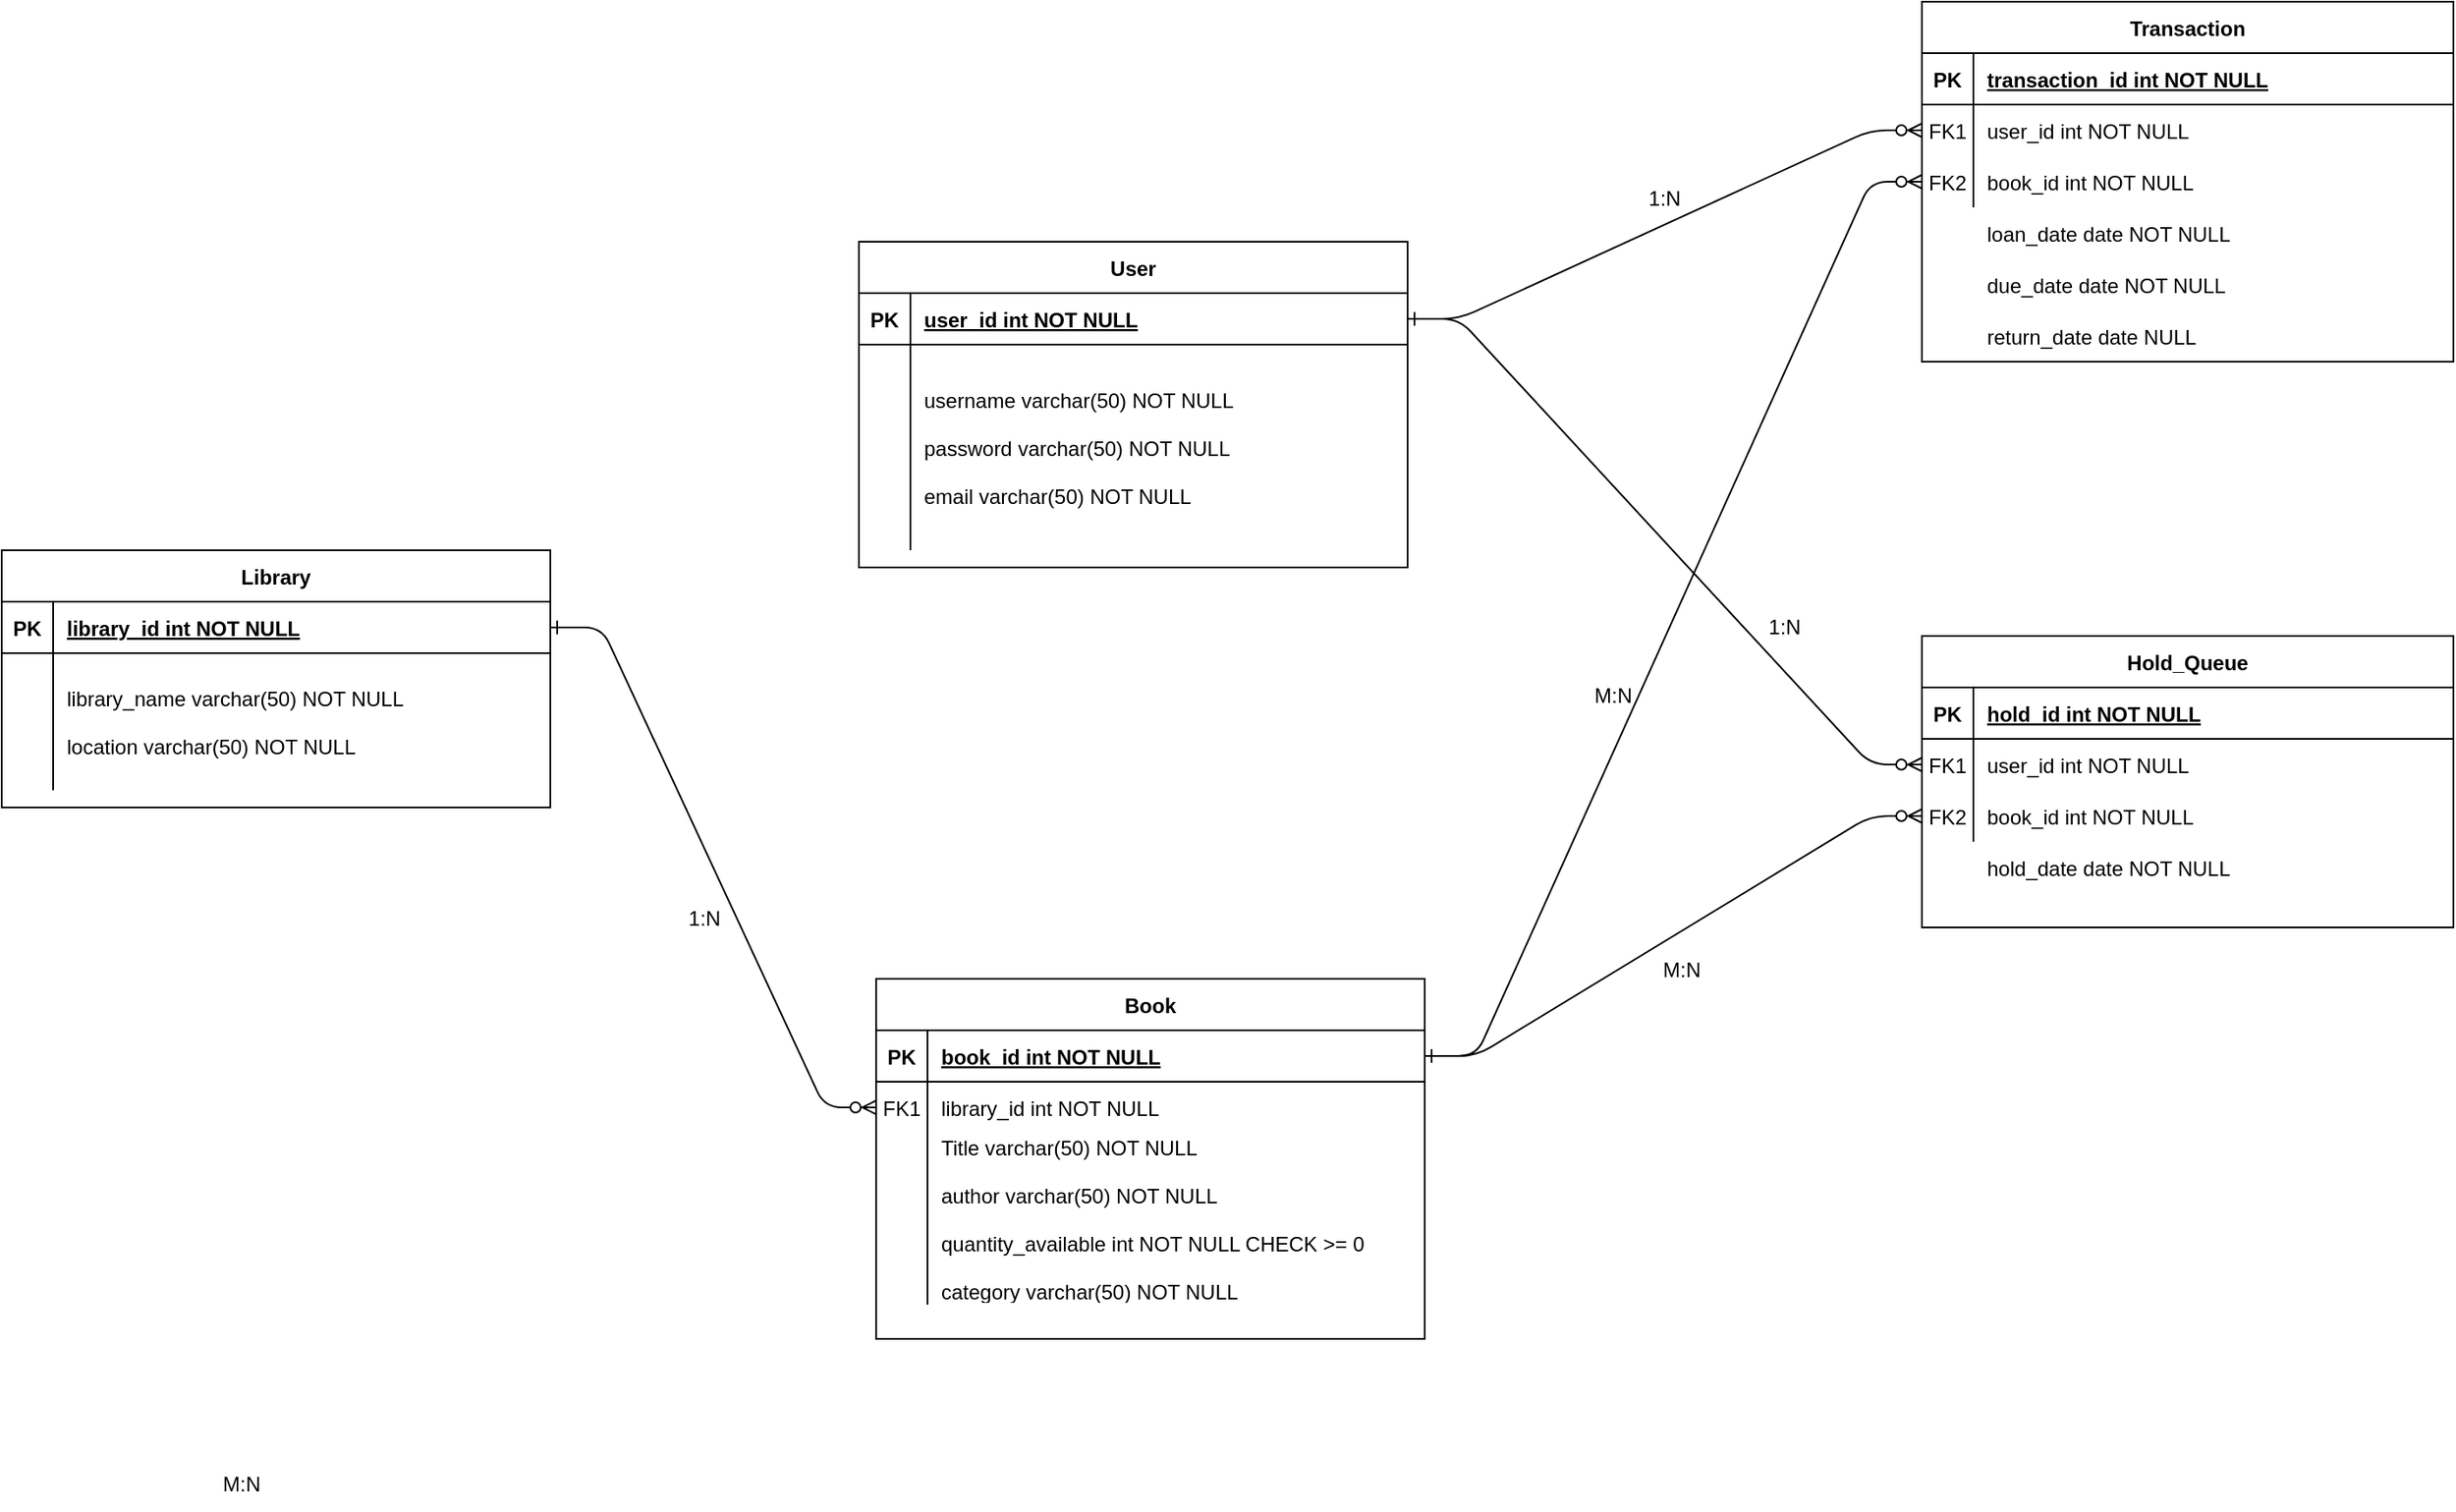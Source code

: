 <mxfile version="22.1.16" type="github">
  <diagram id="R2lEEEUBdFMjLlhIrx00" name="Page-1">
    <mxGraphModel dx="1838" dy="861" grid="1" gridSize="10" guides="1" tooltips="1" connect="1" arrows="1" fold="1" page="0" pageScale="3" pageWidth="827" pageHeight="1169" math="0" shadow="0" extFonts="Permanent Marker^https://fonts.googleapis.com/css?family=Permanent+Marker">
      <root>
        <mxCell id="0" />
        <mxCell id="1" parent="0" />
        <mxCell id="S2vDYrzkPU7GDVE9TdQu-1" value="Library" style="shape=table;startSize=30;container=1;collapsible=1;childLayout=tableLayout;fixedRows=1;rowLines=0;fontStyle=1;align=center;resizeLast=1;" vertex="1" parent="1">
          <mxGeometry y="360" width="320" height="150" as="geometry">
            <mxRectangle x="10" y="280" width="80" height="30" as="alternateBounds" />
          </mxGeometry>
        </mxCell>
        <mxCell id="S2vDYrzkPU7GDVE9TdQu-2" value="" style="shape=partialRectangle;collapsible=0;dropTarget=0;pointerEvents=0;fillColor=none;points=[[0,0.5],[1,0.5]];portConstraint=eastwest;top=0;left=0;right=0;bottom=1;" vertex="1" parent="S2vDYrzkPU7GDVE9TdQu-1">
          <mxGeometry y="30" width="320" height="30" as="geometry" />
        </mxCell>
        <mxCell id="S2vDYrzkPU7GDVE9TdQu-3" value="PK" style="shape=partialRectangle;overflow=hidden;connectable=0;fillColor=none;top=0;left=0;bottom=0;right=0;fontStyle=1;" vertex="1" parent="S2vDYrzkPU7GDVE9TdQu-2">
          <mxGeometry width="30" height="30" as="geometry">
            <mxRectangle width="30" height="30" as="alternateBounds" />
          </mxGeometry>
        </mxCell>
        <mxCell id="S2vDYrzkPU7GDVE9TdQu-4" value="library_id int NOT NULL " style="shape=partialRectangle;overflow=hidden;connectable=0;fillColor=none;top=0;left=0;bottom=0;right=0;align=left;spacingLeft=6;fontStyle=5;" vertex="1" parent="S2vDYrzkPU7GDVE9TdQu-2">
          <mxGeometry x="30" width="290" height="30" as="geometry">
            <mxRectangle width="290" height="30" as="alternateBounds" />
          </mxGeometry>
        </mxCell>
        <mxCell id="S2vDYrzkPU7GDVE9TdQu-5" value="" style="shape=partialRectangle;collapsible=0;dropTarget=0;pointerEvents=0;fillColor=none;points=[[0,0.5],[1,0.5]];portConstraint=eastwest;top=0;left=0;right=0;bottom=0;" vertex="1" parent="S2vDYrzkPU7GDVE9TdQu-1">
          <mxGeometry y="60" width="320" height="80" as="geometry" />
        </mxCell>
        <mxCell id="S2vDYrzkPU7GDVE9TdQu-6" value="" style="shape=partialRectangle;overflow=hidden;connectable=0;fillColor=none;top=0;left=0;bottom=0;right=0;" vertex="1" parent="S2vDYrzkPU7GDVE9TdQu-5">
          <mxGeometry width="30" height="80" as="geometry">
            <mxRectangle width="30" height="80" as="alternateBounds" />
          </mxGeometry>
        </mxCell>
        <mxCell id="S2vDYrzkPU7GDVE9TdQu-7" value="library_name varchar(50) NOT NULL&#xa;&#xa;location varchar(50) NOT NULL" style="shape=partialRectangle;overflow=hidden;connectable=0;fillColor=none;top=0;left=0;bottom=0;right=0;align=left;spacingLeft=6;" vertex="1" parent="S2vDYrzkPU7GDVE9TdQu-5">
          <mxGeometry x="30" width="290" height="80" as="geometry">
            <mxRectangle width="290" height="80" as="alternateBounds" />
          </mxGeometry>
        </mxCell>
        <mxCell id="S2vDYrzkPU7GDVE9TdQu-16" value="User" style="shape=table;startSize=30;container=1;collapsible=1;childLayout=tableLayout;fixedRows=1;rowLines=0;fontStyle=1;align=center;resizeLast=1;" vertex="1" parent="1">
          <mxGeometry x="500" y="180" width="320.0" height="190" as="geometry">
            <mxRectangle x="10" y="420" width="80" height="30" as="alternateBounds" />
          </mxGeometry>
        </mxCell>
        <mxCell id="S2vDYrzkPU7GDVE9TdQu-17" value="" style="shape=partialRectangle;collapsible=0;dropTarget=0;pointerEvents=0;fillColor=none;points=[[0,0.5],[1,0.5]];portConstraint=eastwest;top=0;left=0;right=0;bottom=1;" vertex="1" parent="S2vDYrzkPU7GDVE9TdQu-16">
          <mxGeometry y="30" width="320.0" height="30" as="geometry" />
        </mxCell>
        <mxCell id="S2vDYrzkPU7GDVE9TdQu-18" value="PK" style="shape=partialRectangle;overflow=hidden;connectable=0;fillColor=none;top=0;left=0;bottom=0;right=0;fontStyle=1;" vertex="1" parent="S2vDYrzkPU7GDVE9TdQu-17">
          <mxGeometry width="30" height="30" as="geometry">
            <mxRectangle width="30" height="30" as="alternateBounds" />
          </mxGeometry>
        </mxCell>
        <mxCell id="S2vDYrzkPU7GDVE9TdQu-19" value="user_id int NOT NULL " style="shape=partialRectangle;overflow=hidden;connectable=0;fillColor=none;top=0;left=0;bottom=0;right=0;align=left;spacingLeft=6;fontStyle=5;" vertex="1" parent="S2vDYrzkPU7GDVE9TdQu-17">
          <mxGeometry x="30" width="290.0" height="30" as="geometry">
            <mxRectangle width="290.0" height="30" as="alternateBounds" />
          </mxGeometry>
        </mxCell>
        <mxCell id="S2vDYrzkPU7GDVE9TdQu-20" value="" style="shape=partialRectangle;collapsible=0;dropTarget=0;pointerEvents=0;fillColor=none;points=[[0,0.5],[1,0.5]];portConstraint=eastwest;top=0;left=0;right=0;bottom=0;" vertex="1" parent="S2vDYrzkPU7GDVE9TdQu-16">
          <mxGeometry y="60" width="320.0" height="120" as="geometry" />
        </mxCell>
        <mxCell id="S2vDYrzkPU7GDVE9TdQu-21" value="" style="shape=partialRectangle;overflow=hidden;connectable=0;fillColor=none;top=0;left=0;bottom=0;right=0;" vertex="1" parent="S2vDYrzkPU7GDVE9TdQu-20">
          <mxGeometry width="30" height="120" as="geometry">
            <mxRectangle width="30" height="120" as="alternateBounds" />
          </mxGeometry>
        </mxCell>
        <mxCell id="S2vDYrzkPU7GDVE9TdQu-22" value="username varchar(50) NOT NULL&#xa;&#xa;password varchar(50) NOT NULL&#xa;&#xa;email varchar(50) NOT NULL" style="shape=partialRectangle;overflow=hidden;connectable=0;fillColor=none;top=0;left=0;bottom=0;right=0;align=left;spacingLeft=6;" vertex="1" parent="S2vDYrzkPU7GDVE9TdQu-20">
          <mxGeometry x="30" width="290.0" height="120" as="geometry">
            <mxRectangle width="290.0" height="120" as="alternateBounds" />
          </mxGeometry>
        </mxCell>
        <mxCell id="S2vDYrzkPU7GDVE9TdQu-30" value="Transaction" style="shape=table;startSize=30;container=1;collapsible=1;childLayout=tableLayout;fixedRows=1;rowLines=0;fontStyle=1;align=center;resizeLast=1;" vertex="1" parent="1">
          <mxGeometry x="1120" y="40" width="310" height="210" as="geometry">
            <mxRectangle x="620" y="450" width="110" height="30" as="alternateBounds" />
          </mxGeometry>
        </mxCell>
        <mxCell id="S2vDYrzkPU7GDVE9TdQu-31" value="" style="shape=partialRectangle;collapsible=0;dropTarget=0;pointerEvents=0;fillColor=none;points=[[0,0.5],[1,0.5]];portConstraint=eastwest;top=0;left=0;right=0;bottom=1;" vertex="1" parent="S2vDYrzkPU7GDVE9TdQu-30">
          <mxGeometry y="30" width="310" height="30" as="geometry" />
        </mxCell>
        <mxCell id="S2vDYrzkPU7GDVE9TdQu-32" value="PK" style="shape=partialRectangle;overflow=hidden;connectable=0;fillColor=none;top=0;left=0;bottom=0;right=0;fontStyle=1;" vertex="1" parent="S2vDYrzkPU7GDVE9TdQu-31">
          <mxGeometry width="30" height="30" as="geometry">
            <mxRectangle width="30" height="30" as="alternateBounds" />
          </mxGeometry>
        </mxCell>
        <mxCell id="S2vDYrzkPU7GDVE9TdQu-33" value="transaction_id int NOT NULL " style="shape=partialRectangle;overflow=hidden;connectable=0;fillColor=none;top=0;left=0;bottom=0;right=0;align=left;spacingLeft=6;fontStyle=5;" vertex="1" parent="S2vDYrzkPU7GDVE9TdQu-31">
          <mxGeometry x="30" width="280" height="30" as="geometry">
            <mxRectangle width="280" height="30" as="alternateBounds" />
          </mxGeometry>
        </mxCell>
        <mxCell id="S2vDYrzkPU7GDVE9TdQu-34" value="" style="shape=partialRectangle;collapsible=0;dropTarget=0;pointerEvents=0;fillColor=none;points=[[0,0.5],[1,0.5]];portConstraint=eastwest;top=0;left=0;right=0;bottom=0;" vertex="1" parent="S2vDYrzkPU7GDVE9TdQu-30">
          <mxGeometry y="60" width="310" height="30" as="geometry" />
        </mxCell>
        <mxCell id="S2vDYrzkPU7GDVE9TdQu-35" value="FK1" style="shape=partialRectangle;overflow=hidden;connectable=0;fillColor=none;top=0;left=0;bottom=0;right=0;" vertex="1" parent="S2vDYrzkPU7GDVE9TdQu-34">
          <mxGeometry width="30" height="30" as="geometry">
            <mxRectangle width="30" height="30" as="alternateBounds" />
          </mxGeometry>
        </mxCell>
        <mxCell id="S2vDYrzkPU7GDVE9TdQu-36" value="user_id int NOT NULL" style="shape=partialRectangle;overflow=hidden;connectable=0;fillColor=none;top=0;left=0;bottom=0;right=0;align=left;spacingLeft=6;" vertex="1" parent="S2vDYrzkPU7GDVE9TdQu-34">
          <mxGeometry x="30" width="280" height="30" as="geometry">
            <mxRectangle width="280" height="30" as="alternateBounds" />
          </mxGeometry>
        </mxCell>
        <mxCell id="S2vDYrzkPU7GDVE9TdQu-37" value="" style="shape=partialRectangle;collapsible=0;dropTarget=0;pointerEvents=0;fillColor=none;points=[[0,0.5],[1,0.5]];portConstraint=eastwest;top=0;left=0;right=0;bottom=0;" vertex="1" parent="S2vDYrzkPU7GDVE9TdQu-30">
          <mxGeometry y="90" width="310" height="30" as="geometry" />
        </mxCell>
        <mxCell id="S2vDYrzkPU7GDVE9TdQu-38" value="FK2" style="shape=partialRectangle;overflow=hidden;connectable=0;fillColor=none;top=0;left=0;bottom=0;right=0;" vertex="1" parent="S2vDYrzkPU7GDVE9TdQu-37">
          <mxGeometry width="30" height="30" as="geometry">
            <mxRectangle width="30" height="30" as="alternateBounds" />
          </mxGeometry>
        </mxCell>
        <mxCell id="S2vDYrzkPU7GDVE9TdQu-39" value="book_id int NOT NULL" style="shape=partialRectangle;overflow=hidden;connectable=0;fillColor=none;top=0;left=0;bottom=0;right=0;align=left;spacingLeft=6;" vertex="1" parent="S2vDYrzkPU7GDVE9TdQu-37">
          <mxGeometry x="30" width="280" height="30" as="geometry">
            <mxRectangle width="280" height="30" as="alternateBounds" />
          </mxGeometry>
        </mxCell>
        <mxCell id="S2vDYrzkPU7GDVE9TdQu-46" value="loan_date date NOT NULL" style="shape=partialRectangle;overflow=hidden;connectable=0;fillColor=none;top=0;left=0;bottom=0;right=0;align=left;spacingLeft=6;" vertex="1" parent="1">
          <mxGeometry x="1150" y="160" width="220" height="30" as="geometry">
            <mxRectangle width="220" height="30" as="alternateBounds" />
          </mxGeometry>
        </mxCell>
        <mxCell id="S2vDYrzkPU7GDVE9TdQu-47" value="due_date date NOT NULL" style="shape=partialRectangle;overflow=hidden;connectable=0;fillColor=none;top=0;left=0;bottom=0;right=0;align=left;spacingLeft=6;" vertex="1" parent="1">
          <mxGeometry x="1150" y="190" width="220" height="30" as="geometry">
            <mxRectangle width="220" height="30" as="alternateBounds" />
          </mxGeometry>
        </mxCell>
        <mxCell id="S2vDYrzkPU7GDVE9TdQu-48" value="return_date date NULL" style="shape=partialRectangle;overflow=hidden;connectable=0;fillColor=none;top=0;left=0;bottom=0;right=0;align=left;spacingLeft=6;" vertex="1" parent="1">
          <mxGeometry x="1150" y="220" width="220" height="30" as="geometry">
            <mxRectangle width="220" height="30" as="alternateBounds" />
          </mxGeometry>
        </mxCell>
        <mxCell id="S2vDYrzkPU7GDVE9TdQu-52" value="Hold_Queue" style="shape=table;startSize=30;container=1;collapsible=1;childLayout=tableLayout;fixedRows=1;rowLines=0;fontStyle=1;align=center;resizeLast=1;" vertex="1" parent="1">
          <mxGeometry x="1120" y="410" width="310" height="170" as="geometry">
            <mxRectangle x="620" y="740" width="110" height="30" as="alternateBounds" />
          </mxGeometry>
        </mxCell>
        <mxCell id="S2vDYrzkPU7GDVE9TdQu-53" value="" style="shape=partialRectangle;collapsible=0;dropTarget=0;pointerEvents=0;fillColor=none;points=[[0,0.5],[1,0.5]];portConstraint=eastwest;top=0;left=0;right=0;bottom=1;" vertex="1" parent="S2vDYrzkPU7GDVE9TdQu-52">
          <mxGeometry y="30" width="310" height="30" as="geometry" />
        </mxCell>
        <mxCell id="S2vDYrzkPU7GDVE9TdQu-54" value="PK" style="shape=partialRectangle;overflow=hidden;connectable=0;fillColor=none;top=0;left=0;bottom=0;right=0;fontStyle=1;" vertex="1" parent="S2vDYrzkPU7GDVE9TdQu-53">
          <mxGeometry width="30" height="30" as="geometry">
            <mxRectangle width="30" height="30" as="alternateBounds" />
          </mxGeometry>
        </mxCell>
        <mxCell id="S2vDYrzkPU7GDVE9TdQu-55" value="hold_id int NOT NULL " style="shape=partialRectangle;overflow=hidden;connectable=0;fillColor=none;top=0;left=0;bottom=0;right=0;align=left;spacingLeft=6;fontStyle=5;" vertex="1" parent="S2vDYrzkPU7GDVE9TdQu-53">
          <mxGeometry x="30" width="280" height="30" as="geometry">
            <mxRectangle width="280" height="30" as="alternateBounds" />
          </mxGeometry>
        </mxCell>
        <mxCell id="S2vDYrzkPU7GDVE9TdQu-56" value="" style="shape=partialRectangle;collapsible=0;dropTarget=0;pointerEvents=0;fillColor=none;points=[[0,0.5],[1,0.5]];portConstraint=eastwest;top=0;left=0;right=0;bottom=0;" vertex="1" parent="S2vDYrzkPU7GDVE9TdQu-52">
          <mxGeometry y="60" width="310" height="30" as="geometry" />
        </mxCell>
        <mxCell id="S2vDYrzkPU7GDVE9TdQu-57" value="FK1" style="shape=partialRectangle;overflow=hidden;connectable=0;fillColor=none;top=0;left=0;bottom=0;right=0;" vertex="1" parent="S2vDYrzkPU7GDVE9TdQu-56">
          <mxGeometry width="30" height="30" as="geometry">
            <mxRectangle width="30" height="30" as="alternateBounds" />
          </mxGeometry>
        </mxCell>
        <mxCell id="S2vDYrzkPU7GDVE9TdQu-58" value="user_id int NOT NULL" style="shape=partialRectangle;overflow=hidden;connectable=0;fillColor=none;top=0;left=0;bottom=0;right=0;align=left;spacingLeft=6;" vertex="1" parent="S2vDYrzkPU7GDVE9TdQu-56">
          <mxGeometry x="30" width="280" height="30" as="geometry">
            <mxRectangle width="280" height="30" as="alternateBounds" />
          </mxGeometry>
        </mxCell>
        <mxCell id="S2vDYrzkPU7GDVE9TdQu-59" value="" style="shape=partialRectangle;collapsible=0;dropTarget=0;pointerEvents=0;fillColor=none;points=[[0,0.5],[1,0.5]];portConstraint=eastwest;top=0;left=0;right=0;bottom=0;" vertex="1" parent="S2vDYrzkPU7GDVE9TdQu-52">
          <mxGeometry y="90" width="310" height="30" as="geometry" />
        </mxCell>
        <mxCell id="S2vDYrzkPU7GDVE9TdQu-60" value="FK2" style="shape=partialRectangle;overflow=hidden;connectable=0;fillColor=none;top=0;left=0;bottom=0;right=0;" vertex="1" parent="S2vDYrzkPU7GDVE9TdQu-59">
          <mxGeometry width="30" height="30" as="geometry">
            <mxRectangle width="30" height="30" as="alternateBounds" />
          </mxGeometry>
        </mxCell>
        <mxCell id="S2vDYrzkPU7GDVE9TdQu-61" value="book_id int NOT NULL" style="shape=partialRectangle;overflow=hidden;connectable=0;fillColor=none;top=0;left=0;bottom=0;right=0;align=left;spacingLeft=6;" vertex="1" parent="S2vDYrzkPU7GDVE9TdQu-59">
          <mxGeometry x="30" width="280" height="30" as="geometry">
            <mxRectangle width="280" height="30" as="alternateBounds" />
          </mxGeometry>
        </mxCell>
        <mxCell id="S2vDYrzkPU7GDVE9TdQu-62" value="" style="shape=partialRectangle;collapsible=0;dropTarget=0;pointerEvents=0;fillColor=none;points=[[0,0.5],[1,0.5]];portConstraint=eastwest;top=0;left=0;right=0;bottom=0;" vertex="1" parent="1">
          <mxGeometry x="1120" y="530" width="310" height="30" as="geometry" />
        </mxCell>
        <mxCell id="S2vDYrzkPU7GDVE9TdQu-63" value="" style="shape=partialRectangle;overflow=hidden;connectable=0;fillColor=none;top=0;left=0;bottom=0;right=0;" vertex="1" parent="S2vDYrzkPU7GDVE9TdQu-62">
          <mxGeometry width="30" height="30" as="geometry">
            <mxRectangle width="30" height="30" as="alternateBounds" />
          </mxGeometry>
        </mxCell>
        <mxCell id="S2vDYrzkPU7GDVE9TdQu-64" value="hold_date date NOT NULL" style="shape=partialRectangle;overflow=hidden;connectable=0;fillColor=none;top=0;left=0;bottom=0;right=0;align=left;spacingLeft=6;" vertex="1" parent="S2vDYrzkPU7GDVE9TdQu-62">
          <mxGeometry x="30" width="280" height="30" as="geometry">
            <mxRectangle width="280" height="30" as="alternateBounds" />
          </mxGeometry>
        </mxCell>
        <mxCell id="S2vDYrzkPU7GDVE9TdQu-72" value="M:N" style="text;html=1;strokeColor=none;fillColor=none;align=center;verticalAlign=middle;whiteSpace=wrap;rounded=0;" vertex="1" parent="1">
          <mxGeometry x="910" y="430" width="60" height="30" as="geometry" />
        </mxCell>
        <mxCell id="S2vDYrzkPU7GDVE9TdQu-71" value="M:N" style="text;html=1;strokeColor=none;fillColor=none;align=center;verticalAlign=middle;whiteSpace=wrap;rounded=0;" vertex="1" parent="1">
          <mxGeometry x="110" y="890" width="60" height="30" as="geometry" />
        </mxCell>
        <mxCell id="S2vDYrzkPU7GDVE9TdQu-70" value="1:N" style="text;html=1;strokeColor=none;fillColor=none;align=center;verticalAlign=middle;whiteSpace=wrap;rounded=0;" vertex="1" parent="1">
          <mxGeometry x="940" y="140" width="60" height="30" as="geometry" />
        </mxCell>
        <mxCell id="S2vDYrzkPU7GDVE9TdQu-76" value="1:N" style="text;html=1;strokeColor=none;fillColor=none;align=center;verticalAlign=middle;whiteSpace=wrap;rounded=0;" vertex="1" parent="1">
          <mxGeometry x="380" y="560" width="60" height="30" as="geometry" />
        </mxCell>
        <mxCell id="S2vDYrzkPU7GDVE9TdQu-81" value="Book" style="shape=table;startSize=30;container=1;collapsible=1;childLayout=tableLayout;fixedRows=1;rowLines=0;fontStyle=1;align=center;resizeLast=1;" vertex="1" parent="1">
          <mxGeometry x="510" y="610" width="320" height="210" as="geometry">
            <mxRectangle x="620" y="740" width="110" height="30" as="alternateBounds" />
          </mxGeometry>
        </mxCell>
        <mxCell id="S2vDYrzkPU7GDVE9TdQu-82" value="" style="shape=partialRectangle;collapsible=0;dropTarget=0;pointerEvents=0;fillColor=none;points=[[0,0.5],[1,0.5]];portConstraint=eastwest;top=0;left=0;right=0;bottom=1;" vertex="1" parent="S2vDYrzkPU7GDVE9TdQu-81">
          <mxGeometry y="30" width="320" height="30" as="geometry" />
        </mxCell>
        <mxCell id="S2vDYrzkPU7GDVE9TdQu-83" value="PK" style="shape=partialRectangle;overflow=hidden;connectable=0;fillColor=none;top=0;left=0;bottom=0;right=0;fontStyle=1;" vertex="1" parent="S2vDYrzkPU7GDVE9TdQu-82">
          <mxGeometry width="30" height="30" as="geometry">
            <mxRectangle width="30" height="30" as="alternateBounds" />
          </mxGeometry>
        </mxCell>
        <mxCell id="S2vDYrzkPU7GDVE9TdQu-84" value="book_id int NOT NULL " style="shape=partialRectangle;overflow=hidden;connectable=0;fillColor=none;top=0;left=0;bottom=0;right=0;align=left;spacingLeft=6;fontStyle=5;" vertex="1" parent="S2vDYrzkPU7GDVE9TdQu-82">
          <mxGeometry x="30" width="290" height="30" as="geometry">
            <mxRectangle width="290" height="30" as="alternateBounds" />
          </mxGeometry>
        </mxCell>
        <mxCell id="S2vDYrzkPU7GDVE9TdQu-85" value="" style="shape=partialRectangle;collapsible=0;dropTarget=0;pointerEvents=0;fillColor=none;points=[[0,0.5],[1,0.5]];portConstraint=eastwest;top=0;left=0;right=0;bottom=0;" vertex="1" parent="S2vDYrzkPU7GDVE9TdQu-81">
          <mxGeometry y="60" width="320" height="30" as="geometry" />
        </mxCell>
        <mxCell id="S2vDYrzkPU7GDVE9TdQu-86" value="FK1" style="shape=partialRectangle;overflow=hidden;connectable=0;fillColor=none;top=0;left=0;bottom=0;right=0;" vertex="1" parent="S2vDYrzkPU7GDVE9TdQu-85">
          <mxGeometry width="30" height="30" as="geometry">
            <mxRectangle width="30" height="30" as="alternateBounds" />
          </mxGeometry>
        </mxCell>
        <mxCell id="S2vDYrzkPU7GDVE9TdQu-87" value="library_id int NOT NULL" style="shape=partialRectangle;overflow=hidden;connectable=0;fillColor=none;top=0;left=0;bottom=0;right=0;align=left;spacingLeft=6;" vertex="1" parent="S2vDYrzkPU7GDVE9TdQu-85">
          <mxGeometry x="30" width="290" height="30" as="geometry">
            <mxRectangle width="290" height="30" as="alternateBounds" />
          </mxGeometry>
        </mxCell>
        <mxCell id="S2vDYrzkPU7GDVE9TdQu-88" value="" style="shape=partialRectangle;collapsible=0;dropTarget=0;pointerEvents=0;fillColor=none;points=[[0,0.5],[1,0.5]];portConstraint=eastwest;top=0;left=0;right=0;bottom=0;" vertex="1" parent="S2vDYrzkPU7GDVE9TdQu-81">
          <mxGeometry y="90" width="320" height="100" as="geometry" />
        </mxCell>
        <mxCell id="S2vDYrzkPU7GDVE9TdQu-89" value="" style="shape=partialRectangle;overflow=hidden;connectable=0;fillColor=none;top=0;left=0;bottom=0;right=0;" vertex="1" parent="S2vDYrzkPU7GDVE9TdQu-88">
          <mxGeometry width="30" height="100" as="geometry">
            <mxRectangle width="30" height="100" as="alternateBounds" />
          </mxGeometry>
        </mxCell>
        <mxCell id="S2vDYrzkPU7GDVE9TdQu-90" value="Title varchar(50) NOT NULL&#xa;&#xa;author varchar(50) NOT NULL&#xa;&#xa;quantity_available int NOT NULL CHECK &gt;= 0&#xa;&#xa;category varchar(50) NOT NULL" style="shape=partialRectangle;overflow=hidden;connectable=0;fillColor=none;top=0;left=0;bottom=0;right=0;align=left;spacingLeft=6;" vertex="1" parent="S2vDYrzkPU7GDVE9TdQu-88">
          <mxGeometry x="30" width="290" height="100" as="geometry">
            <mxRectangle width="290" height="100" as="alternateBounds" />
          </mxGeometry>
        </mxCell>
        <mxCell id="S2vDYrzkPU7GDVE9TdQu-91" value="" style="edgeStyle=entityRelationEdgeStyle;endArrow=ERzeroToMany;startArrow=ERone;endFill=1;startFill=0;" edge="1" parent="1" source="S2vDYrzkPU7GDVE9TdQu-2" target="S2vDYrzkPU7GDVE9TdQu-85">
          <mxGeometry width="100" height="100" relative="1" as="geometry">
            <mxPoint x="340" y="265" as="sourcePoint" />
            <mxPoint x="450" y="300" as="targetPoint" />
          </mxGeometry>
        </mxCell>
        <mxCell id="S2vDYrzkPU7GDVE9TdQu-92" value="" style="edgeStyle=entityRelationEdgeStyle;endArrow=ERzeroToMany;startArrow=ERone;endFill=1;startFill=0;" edge="1" parent="1" source="S2vDYrzkPU7GDVE9TdQu-82" target="S2vDYrzkPU7GDVE9TdQu-37">
          <mxGeometry width="100" height="100" relative="1" as="geometry">
            <mxPoint x="850" y="250" as="sourcePoint" />
            <mxPoint x="1070" y="120" as="targetPoint" />
          </mxGeometry>
        </mxCell>
        <mxCell id="S2vDYrzkPU7GDVE9TdQu-93" value="" style="edgeStyle=entityRelationEdgeStyle;endArrow=ERzeroToMany;startArrow=ERone;endFill=1;startFill=0;" edge="1" parent="1" source="S2vDYrzkPU7GDVE9TdQu-17" target="S2vDYrzkPU7GDVE9TdQu-56">
          <mxGeometry width="100" height="100" relative="1" as="geometry">
            <mxPoint x="840" y="600" as="sourcePoint" />
            <mxPoint x="1040" y="500" as="targetPoint" />
          </mxGeometry>
        </mxCell>
        <mxCell id="S2vDYrzkPU7GDVE9TdQu-94" value="" style="edgeStyle=entityRelationEdgeStyle;endArrow=ERzeroToMany;startArrow=ERone;endFill=1;startFill=0;" edge="1" parent="1" source="S2vDYrzkPU7GDVE9TdQu-82" target="S2vDYrzkPU7GDVE9TdQu-59">
          <mxGeometry width="100" height="100" relative="1" as="geometry">
            <mxPoint x="860" y="265" as="sourcePoint" />
            <mxPoint x="1060" y="165" as="targetPoint" />
          </mxGeometry>
        </mxCell>
        <mxCell id="S2vDYrzkPU7GDVE9TdQu-95" value="" style="edgeStyle=entityRelationEdgeStyle;endArrow=ERzeroToMany;startArrow=ERone;endFill=1;startFill=0;" edge="1" parent="1" source="S2vDYrzkPU7GDVE9TdQu-17" target="S2vDYrzkPU7GDVE9TdQu-34">
          <mxGeometry width="100" height="100" relative="1" as="geometry">
            <mxPoint x="850" y="575" as="sourcePoint" />
            <mxPoint x="1050" y="535" as="targetPoint" />
          </mxGeometry>
        </mxCell>
        <mxCell id="S2vDYrzkPU7GDVE9TdQu-96" value="1:N" style="text;html=1;strokeColor=none;fillColor=none;align=center;verticalAlign=middle;whiteSpace=wrap;rounded=0;" vertex="1" parent="1">
          <mxGeometry x="1010" y="390" width="60" height="30" as="geometry" />
        </mxCell>
        <mxCell id="S2vDYrzkPU7GDVE9TdQu-97" value="M:N" style="text;html=1;strokeColor=none;fillColor=none;align=center;verticalAlign=middle;whiteSpace=wrap;rounded=0;" vertex="1" parent="1">
          <mxGeometry x="950" y="590" width="60" height="30" as="geometry" />
        </mxCell>
      </root>
    </mxGraphModel>
  </diagram>
</mxfile>

